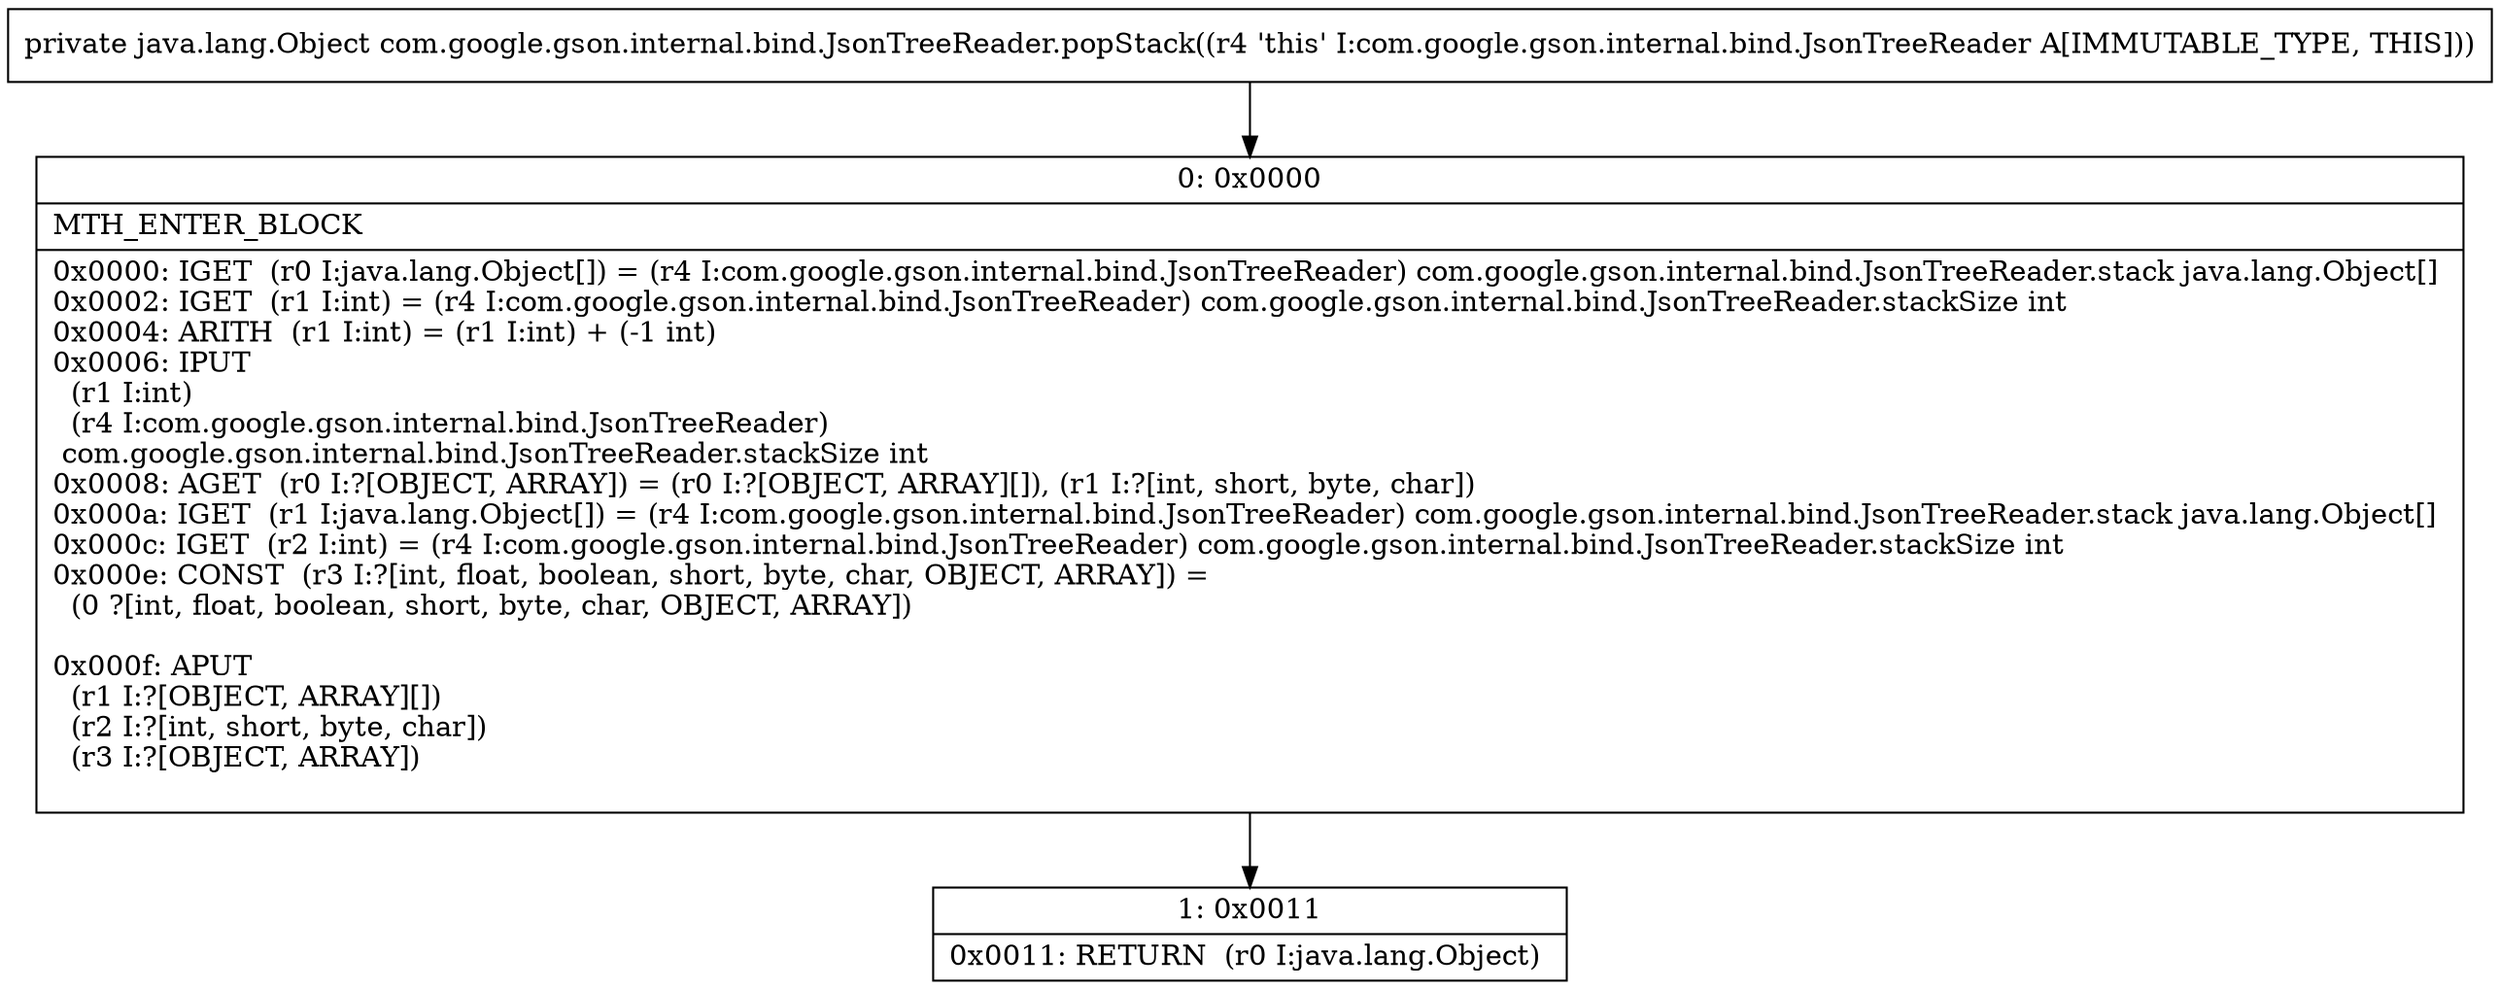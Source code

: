 digraph "CFG forcom.google.gson.internal.bind.JsonTreeReader.popStack()Ljava\/lang\/Object;" {
Node_0 [shape=record,label="{0\:\ 0x0000|MTH_ENTER_BLOCK\l|0x0000: IGET  (r0 I:java.lang.Object[]) = (r4 I:com.google.gson.internal.bind.JsonTreeReader) com.google.gson.internal.bind.JsonTreeReader.stack java.lang.Object[] \l0x0002: IGET  (r1 I:int) = (r4 I:com.google.gson.internal.bind.JsonTreeReader) com.google.gson.internal.bind.JsonTreeReader.stackSize int \l0x0004: ARITH  (r1 I:int) = (r1 I:int) + (\-1 int) \l0x0006: IPUT  \l  (r1 I:int)\l  (r4 I:com.google.gson.internal.bind.JsonTreeReader)\l com.google.gson.internal.bind.JsonTreeReader.stackSize int \l0x0008: AGET  (r0 I:?[OBJECT, ARRAY]) = (r0 I:?[OBJECT, ARRAY][]), (r1 I:?[int, short, byte, char]) \l0x000a: IGET  (r1 I:java.lang.Object[]) = (r4 I:com.google.gson.internal.bind.JsonTreeReader) com.google.gson.internal.bind.JsonTreeReader.stack java.lang.Object[] \l0x000c: IGET  (r2 I:int) = (r4 I:com.google.gson.internal.bind.JsonTreeReader) com.google.gson.internal.bind.JsonTreeReader.stackSize int \l0x000e: CONST  (r3 I:?[int, float, boolean, short, byte, char, OBJECT, ARRAY]) = \l  (0 ?[int, float, boolean, short, byte, char, OBJECT, ARRAY])\l \l0x000f: APUT  \l  (r1 I:?[OBJECT, ARRAY][])\l  (r2 I:?[int, short, byte, char])\l  (r3 I:?[OBJECT, ARRAY])\l \l}"];
Node_1 [shape=record,label="{1\:\ 0x0011|0x0011: RETURN  (r0 I:java.lang.Object) \l}"];
MethodNode[shape=record,label="{private java.lang.Object com.google.gson.internal.bind.JsonTreeReader.popStack((r4 'this' I:com.google.gson.internal.bind.JsonTreeReader A[IMMUTABLE_TYPE, THIS])) }"];
MethodNode -> Node_0;
Node_0 -> Node_1;
}

